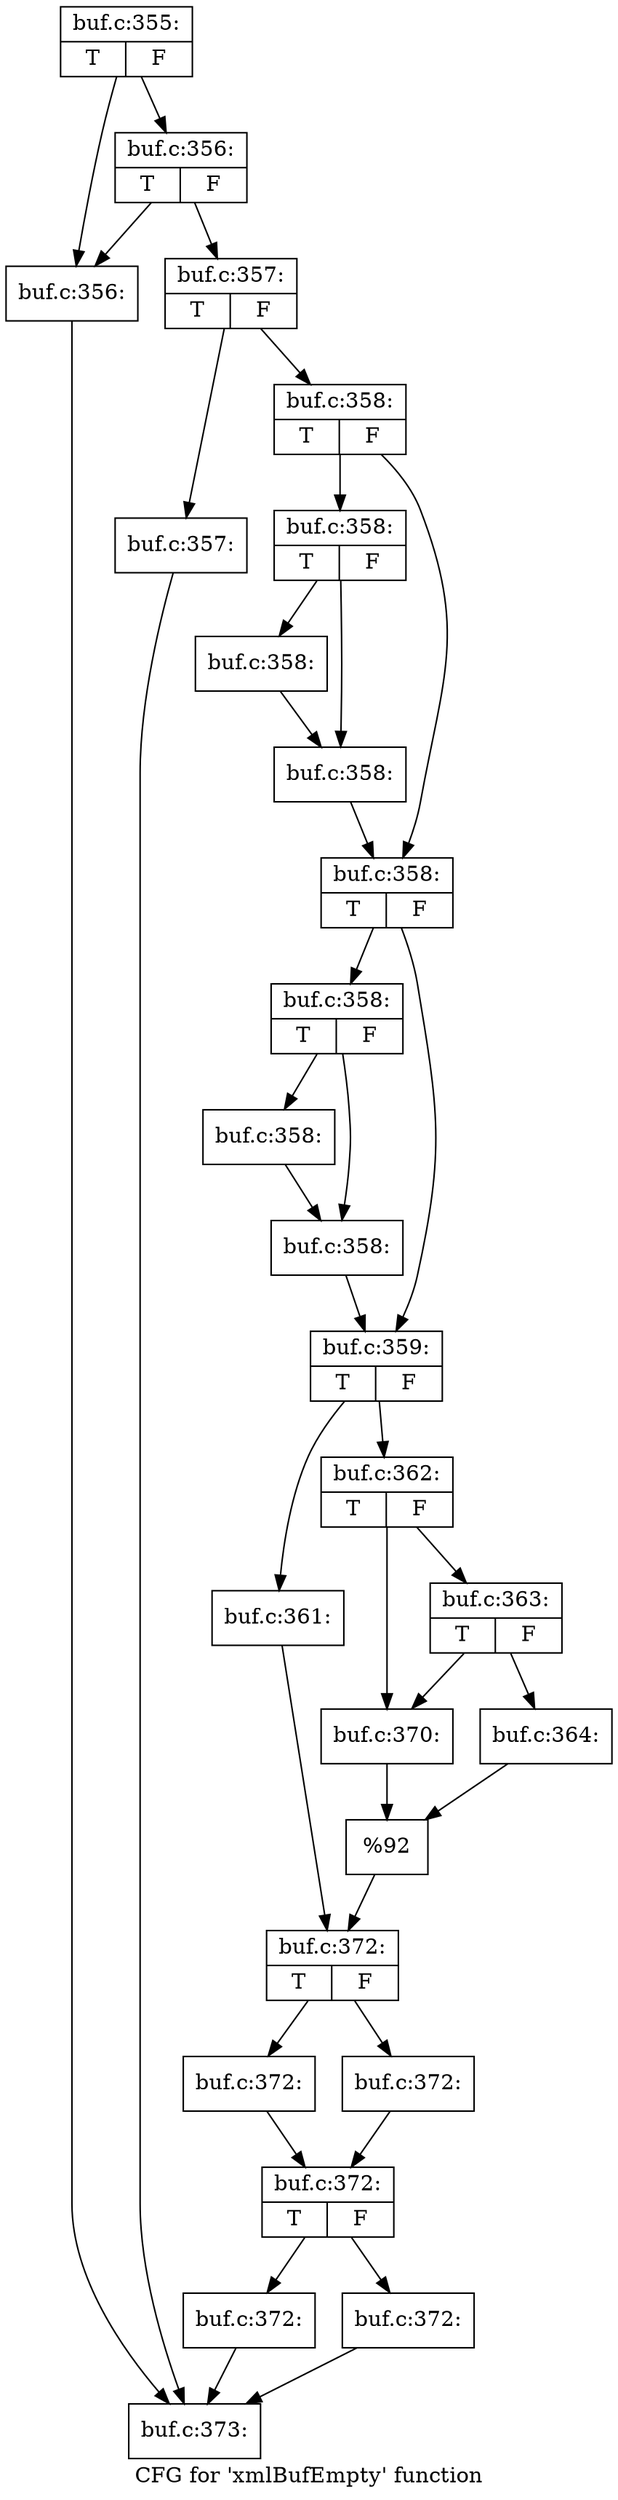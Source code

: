 digraph "CFG for 'xmlBufEmpty' function" {
	label="CFG for 'xmlBufEmpty' function";

	Node0x5577700 [shape=record,label="{buf.c:355:|{<s0>T|<s1>F}}"];
	Node0x5577700 -> Node0x55778d0;
	Node0x5577700 -> Node0x55734c0;
	Node0x55734c0 [shape=record,label="{buf.c:356:|{<s0>T|<s1>F}}"];
	Node0x55734c0 -> Node0x55778d0;
	Node0x55734c0 -> Node0x5577690;
	Node0x55778d0 [shape=record,label="{buf.c:356:}"];
	Node0x55778d0 -> Node0x557ddc0;
	Node0x5577690 [shape=record,label="{buf.c:357:|{<s0>T|<s1>F}}"];
	Node0x5577690 -> Node0x5578380;
	Node0x5577690 -> Node0x55783d0;
	Node0x5578380 [shape=record,label="{buf.c:357:}"];
	Node0x5578380 -> Node0x557ddc0;
	Node0x55783d0 [shape=record,label="{buf.c:358:|{<s0>T|<s1>F}}"];
	Node0x55783d0 -> Node0x5578880;
	Node0x55783d0 -> Node0x55788d0;
	Node0x5578880 [shape=record,label="{buf.c:358:|{<s0>T|<s1>F}}"];
	Node0x5578880 -> Node0x5578e50;
	Node0x5578880 -> Node0x5578ea0;
	Node0x5578e50 [shape=record,label="{buf.c:358:}"];
	Node0x5578e50 -> Node0x5578ea0;
	Node0x5578ea0 [shape=record,label="{buf.c:358:}"];
	Node0x5578ea0 -> Node0x55788d0;
	Node0x55788d0 [shape=record,label="{buf.c:358:|{<s0>T|<s1>F}}"];
	Node0x55788d0 -> Node0x5579540;
	Node0x55788d0 -> Node0x5579590;
	Node0x5579540 [shape=record,label="{buf.c:358:|{<s0>T|<s1>F}}"];
	Node0x5579540 -> Node0x5579b10;
	Node0x5579540 -> Node0x5579b60;
	Node0x5579b10 [shape=record,label="{buf.c:358:}"];
	Node0x5579b10 -> Node0x5579b60;
	Node0x5579b60 [shape=record,label="{buf.c:358:}"];
	Node0x5579b60 -> Node0x5579590;
	Node0x5579590 [shape=record,label="{buf.c:359:|{<s0>T|<s1>F}}"];
	Node0x5579590 -> Node0x557a4a0;
	Node0x5579590 -> Node0x557a540;
	Node0x557a4a0 [shape=record,label="{buf.c:361:}"];
	Node0x557a4a0 -> Node0x557a4f0;
	Node0x557a540 [shape=record,label="{buf.c:362:|{<s0>T|<s1>F}}"];
	Node0x557a540 -> Node0x557b330;
	Node0x557a540 -> Node0x557b2e0;
	Node0x557b330 [shape=record,label="{buf.c:363:|{<s0>T|<s1>F}}"];
	Node0x557b330 -> Node0x557b240;
	Node0x557b330 -> Node0x557b2e0;
	Node0x557b240 [shape=record,label="{buf.c:364:}"];
	Node0x557b240 -> Node0x557b290;
	Node0x557b2e0 [shape=record,label="{buf.c:370:}"];
	Node0x557b2e0 -> Node0x557b290;
	Node0x557b290 [shape=record,label="{%92}"];
	Node0x557b290 -> Node0x557a4f0;
	Node0x557a4f0 [shape=record,label="{buf.c:372:|{<s0>T|<s1>F}}"];
	Node0x557a4f0 -> Node0x557d420;
	Node0x557a4f0 -> Node0x557d4c0;
	Node0x557d420 [shape=record,label="{buf.c:372:}"];
	Node0x557d420 -> Node0x557d470;
	Node0x557d4c0 [shape=record,label="{buf.c:372:}"];
	Node0x557d4c0 -> Node0x557d470;
	Node0x557d470 [shape=record,label="{buf.c:372:|{<s0>T|<s1>F}}"];
	Node0x557d470 -> Node0x557dd70;
	Node0x557d470 -> Node0x557de10;
	Node0x557dd70 [shape=record,label="{buf.c:372:}"];
	Node0x557dd70 -> Node0x557ddc0;
	Node0x557de10 [shape=record,label="{buf.c:372:}"];
	Node0x557de10 -> Node0x557ddc0;
	Node0x557ddc0 [shape=record,label="{buf.c:373:}"];
}
